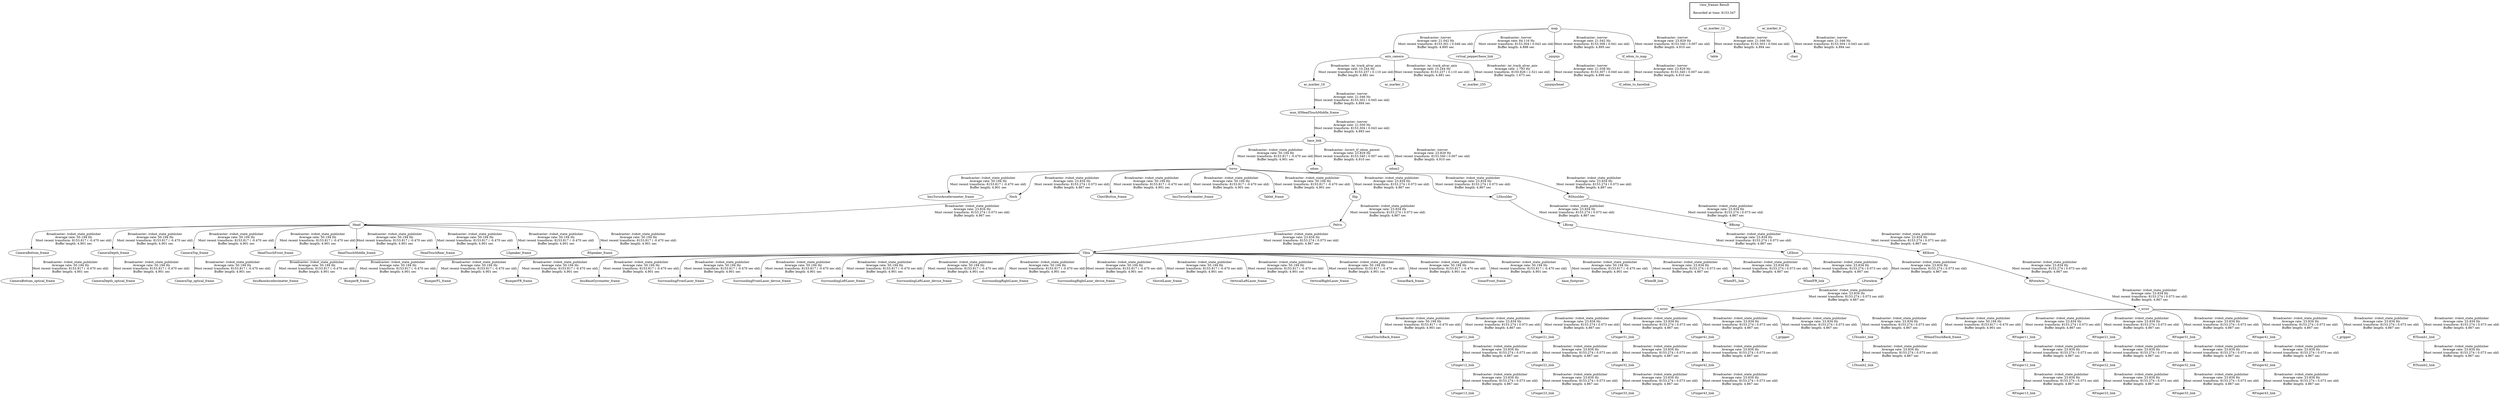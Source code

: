 digraph G {
"axis_camera" -> "ar_marker_16"[label="Broadcaster: /ar_track_alvar_axis\nAverage rate: 10.244 Hz\nMost recent transform: 8153.237 ( 0.110 sec old)\nBuffer length: 4.881 sec\n"];
"map" -> "axis_camera"[label="Broadcaster: /server\nAverage rate: 21.042 Hz\nMost recent transform: 8153.301 ( 0.046 sec old)\nBuffer length: 4.895 sec\n"];
"axis_camera" -> "ar_marker_3"[label="Broadcaster: /ar_track_alvar_axis\nAverage rate: 10.244 Hz\nMost recent transform: 8153.237 ( 0.110 sec old)\nBuffer length: 4.881 sec\n"];
"map" -> "virtual_pepper/base_link"[label="Broadcaster: /server\nAverage rate: 84.116 Hz\nMost recent transform: 8153.304 ( 0.043 sec old)\nBuffer length: 4.898 sec\n"];
"ar_marker_16" -> "mon_tf/HeadTouchMiddle_frame"[label="Broadcaster: /server\nAverage rate: 21.046 Hz\nMost recent transform: 8153.302 ( 0.045 sec old)\nBuffer length: 4.894 sec\n"];
"ar_marker_12" -> "table"[label="Broadcaster: /server\nAverage rate: 21.046 Hz\nMost recent transform: 8153.303 ( 0.044 sec old)\nBuffer length: 4.894 sec\n"];
"ar_marker_6" -> "chair"[label="Broadcaster: /server\nAverage rate: 21.046 Hz\nMost recent transform: 8153.304 ( 0.043 sec old)\nBuffer length: 4.894 sec\n"];
"mon_tf/HeadTouchMiddle_frame" -> "base_link"[label="Broadcaster: /server\nAverage rate: 21.050 Hz\nMost recent transform: 8153.304 ( 0.043 sec old)\nBuffer length: 4.893 sec\n"];
"map" -> "jojojojo"[label="Broadcaster: /server\nAverage rate: 21.042 Hz\nMost recent transform: 8153.306 ( 0.041 sec old)\nBuffer length: 4.895 sec\n"];
"jojojojo" -> "jojojojo/head"[label="Broadcaster: /server\nAverage rate: 21.038 Hz\nMost recent transform: 8153.307 ( 0.040 sec old)\nBuffer length: 4.896 sec\n"];
"Tibia" -> "ImuBaseAccelerometer_frame"[label="Broadcaster: /robot_state_publisher\nAverage rate: 50.194 Hz\nMost recent transform: 8153.817 ( -0.470 sec old)\nBuffer length: 4.901 sec\n"];
"Pelvis" -> "Tibia"[label="Broadcaster: /robot_state_publisher\nAverage rate: 23.834 Hz\nMost recent transform: 8153.274 ( 0.073 sec old)\nBuffer length: 4.867 sec\n"];
"torso" -> "ImuTorsoAccelerometer_frame"[label="Broadcaster: /robot_state_publisher\nAverage rate: 50.194 Hz\nMost recent transform: 8153.817 ( -0.470 sec old)\nBuffer length: 4.901 sec\n"];
"base_link" -> "torso"[label="Broadcaster: /robot_state_publisher\nAverage rate: 50.194 Hz\nMost recent transform: 8153.817 ( -0.470 sec old)\nBuffer length: 4.901 sec\n"];
"Tibia" -> "BumperB_frame"[label="Broadcaster: /robot_state_publisher\nAverage rate: 50.194 Hz\nMost recent transform: 8153.817 ( -0.470 sec old)\nBuffer length: 4.901 sec\n"];
"Tibia" -> "BumperFL_frame"[label="Broadcaster: /robot_state_publisher\nAverage rate: 50.194 Hz\nMost recent transform: 8153.817 ( -0.470 sec old)\nBuffer length: 4.901 sec\n"];
"Tibia" -> "BumperFR_frame"[label="Broadcaster: /robot_state_publisher\nAverage rate: 50.194 Hz\nMost recent transform: 8153.817 ( -0.470 sec old)\nBuffer length: 4.901 sec\n"];
"CameraBottom_frame" -> "CameraBottom_optical_frame"[label="Broadcaster: /robot_state_publisher\nAverage rate: 50.194 Hz\nMost recent transform: 8153.817 ( -0.470 sec old)\nBuffer length: 4.901 sec\n"];
"Head" -> "CameraBottom_frame"[label="Broadcaster: /robot_state_publisher\nAverage rate: 50.194 Hz\nMost recent transform: 8153.817 ( -0.470 sec old)\nBuffer length: 4.901 sec\n"];
"Neck" -> "Head"[label="Broadcaster: /robot_state_publisher\nAverage rate: 23.834 Hz\nMost recent transform: 8153.274 ( 0.073 sec old)\nBuffer length: 4.867 sec\n"];
"CameraDepth_frame" -> "CameraDepth_optical_frame"[label="Broadcaster: /robot_state_publisher\nAverage rate: 50.194 Hz\nMost recent transform: 8153.817 ( -0.470 sec old)\nBuffer length: 4.901 sec\n"];
"Head" -> "CameraDepth_frame"[label="Broadcaster: /robot_state_publisher\nAverage rate: 50.194 Hz\nMost recent transform: 8153.817 ( -0.470 sec old)\nBuffer length: 4.901 sec\n"];
"CameraTop_frame" -> "CameraTop_optical_frame"[label="Broadcaster: /robot_state_publisher\nAverage rate: 50.194 Hz\nMost recent transform: 8153.817 ( -0.470 sec old)\nBuffer length: 4.901 sec\n"];
"Head" -> "CameraTop_frame"[label="Broadcaster: /robot_state_publisher\nAverage rate: 50.194 Hz\nMost recent transform: 8153.817 ( -0.470 sec old)\nBuffer length: 4.901 sec\n"];
"torso" -> "ChestButton_frame"[label="Broadcaster: /robot_state_publisher\nAverage rate: 50.194 Hz\nMost recent transform: 8153.817 ( -0.470 sec old)\nBuffer length: 4.901 sec\n"];
"Tibia" -> "ImuBaseGyrometer_frame"[label="Broadcaster: /robot_state_publisher\nAverage rate: 50.194 Hz\nMost recent transform: 8153.817 ( -0.470 sec old)\nBuffer length: 4.901 sec\n"];
"torso" -> "ImuTorsoGyrometer_frame"[label="Broadcaster: /robot_state_publisher\nAverage rate: 50.194 Hz\nMost recent transform: 8153.817 ( -0.470 sec old)\nBuffer length: 4.901 sec\n"];
"Head" -> "HeadTouchFront_frame"[label="Broadcaster: /robot_state_publisher\nAverage rate: 50.194 Hz\nMost recent transform: 8153.817 ( -0.470 sec old)\nBuffer length: 4.901 sec\n"];
"Head" -> "HeadTouchMiddle_frame"[label="Broadcaster: /robot_state_publisher\nAverage rate: 50.194 Hz\nMost recent transform: 8153.817 ( -0.470 sec old)\nBuffer length: 4.901 sec\n"];
"Head" -> "HeadTouchRear_frame"[label="Broadcaster: /robot_state_publisher\nAverage rate: 50.194 Hz\nMost recent transform: 8153.817 ( -0.470 sec old)\nBuffer length: 4.901 sec\n"];
"l_wrist" -> "LHandTouchBack_frame"[label="Broadcaster: /robot_state_publisher\nAverage rate: 50.194 Hz\nMost recent transform: 8153.817 ( -0.470 sec old)\nBuffer length: 4.901 sec\n"];
"LForeArm" -> "l_wrist"[label="Broadcaster: /robot_state_publisher\nAverage rate: 23.834 Hz\nMost recent transform: 8153.274 ( 0.073 sec old)\nBuffer length: 4.867 sec\n"];
"Tibia" -> "SurroundingFrontLaser_frame"[label="Broadcaster: /robot_state_publisher\nAverage rate: 50.194 Hz\nMost recent transform: 8153.817 ( -0.470 sec old)\nBuffer length: 4.901 sec\n"];
"Tibia" -> "SurroundingFrontLaser_device_frame"[label="Broadcaster: /robot_state_publisher\nAverage rate: 50.194 Hz\nMost recent transform: 8153.817 ( -0.470 sec old)\nBuffer length: 4.901 sec\n"];
"Tibia" -> "SurroundingLeftLaser_frame"[label="Broadcaster: /robot_state_publisher\nAverage rate: 50.194 Hz\nMost recent transform: 8153.817 ( -0.470 sec old)\nBuffer length: 4.901 sec\n"];
"Tibia" -> "SurroundingLeftLaser_device_frame"[label="Broadcaster: /robot_state_publisher\nAverage rate: 50.194 Hz\nMost recent transform: 8153.817 ( -0.470 sec old)\nBuffer length: 4.901 sec\n"];
"Tibia" -> "SurroundingRightLaser_frame"[label="Broadcaster: /robot_state_publisher\nAverage rate: 50.194 Hz\nMost recent transform: 8153.817 ( -0.470 sec old)\nBuffer length: 4.901 sec\n"];
"Tibia" -> "SurroundingRightLaser_device_frame"[label="Broadcaster: /robot_state_publisher\nAverage rate: 50.194 Hz\nMost recent transform: 8153.817 ( -0.470 sec old)\nBuffer length: 4.901 sec\n"];
"Tibia" -> "ShovelLaser_frame"[label="Broadcaster: /robot_state_publisher\nAverage rate: 50.194 Hz\nMost recent transform: 8153.817 ( -0.470 sec old)\nBuffer length: 4.901 sec\n"];
"Tibia" -> "VerticalLeftLaser_frame"[label="Broadcaster: /robot_state_publisher\nAverage rate: 50.194 Hz\nMost recent transform: 8153.817 ( -0.470 sec old)\nBuffer length: 4.901 sec\n"];
"Tibia" -> "VerticalRightLaser_frame"[label="Broadcaster: /robot_state_publisher\nAverage rate: 50.194 Hz\nMost recent transform: 8153.817 ( -0.470 sec old)\nBuffer length: 4.901 sec\n"];
"r_wrist" -> "RHandTouchBack_frame"[label="Broadcaster: /robot_state_publisher\nAverage rate: 50.194 Hz\nMost recent transform: 8153.817 ( -0.470 sec old)\nBuffer length: 4.901 sec\n"];
"RForeArm" -> "r_wrist"[label="Broadcaster: /robot_state_publisher\nAverage rate: 23.834 Hz\nMost recent transform: 8153.274 ( 0.073 sec old)\nBuffer length: 4.867 sec\n"];
"Tibia" -> "SonarBack_frame"[label="Broadcaster: /robot_state_publisher\nAverage rate: 50.194 Hz\nMost recent transform: 8153.817 ( -0.470 sec old)\nBuffer length: 4.901 sec\n"];
"Tibia" -> "SonarFront_frame"[label="Broadcaster: /robot_state_publisher\nAverage rate: 50.194 Hz\nMost recent transform: 8153.817 ( -0.470 sec old)\nBuffer length: 4.901 sec\n"];
"Head" -> "LSpeaker_frame"[label="Broadcaster: /robot_state_publisher\nAverage rate: 50.194 Hz\nMost recent transform: 8153.817 ( -0.470 sec old)\nBuffer length: 4.901 sec\n"];
"Head" -> "RSpeaker_frame"[label="Broadcaster: /robot_state_publisher\nAverage rate: 50.194 Hz\nMost recent transform: 8153.817 ( -0.470 sec old)\nBuffer length: 4.901 sec\n"];
"torso" -> "Tablet_frame"[label="Broadcaster: /robot_state_publisher\nAverage rate: 50.194 Hz\nMost recent transform: 8153.817 ( -0.470 sec old)\nBuffer length: 4.901 sec\n"];
"Tibia" -> "base_footprint"[label="Broadcaster: /robot_state_publisher\nAverage rate: 50.194 Hz\nMost recent transform: 8153.817 ( -0.470 sec old)\nBuffer length: 4.901 sec\n"];
"base_link" -> "odom"[label="Broadcaster: /invert_tf_odom_parent\nAverage rate: 23.829 Hz\nMost recent transform: 8153.340 ( 0.007 sec old)\nBuffer length: 4.910 sec\n"];
"torso" -> "Neck"[label="Broadcaster: /robot_state_publisher\nAverage rate: 23.834 Hz\nMost recent transform: 8153.274 ( 0.073 sec old)\nBuffer length: 4.867 sec\n"];
"Hip" -> "Pelvis"[label="Broadcaster: /robot_state_publisher\nAverage rate: 23.834 Hz\nMost recent transform: 8153.274 ( 0.073 sec old)\nBuffer length: 4.867 sec\n"];
"torso" -> "Hip"[label="Broadcaster: /robot_state_publisher\nAverage rate: 23.834 Hz\nMost recent transform: 8153.274 ( 0.073 sec old)\nBuffer length: 4.867 sec\n"];
"LElbow" -> "LForeArm"[label="Broadcaster: /robot_state_publisher\nAverage rate: 23.834 Hz\nMost recent transform: 8153.274 ( 0.073 sec old)\nBuffer length: 4.867 sec\n"];
"LBicep" -> "LElbow"[label="Broadcaster: /robot_state_publisher\nAverage rate: 23.834 Hz\nMost recent transform: 8153.274 ( 0.073 sec old)\nBuffer length: 4.867 sec\n"];
"LShoulder" -> "LBicep"[label="Broadcaster: /robot_state_publisher\nAverage rate: 23.834 Hz\nMost recent transform: 8153.274 ( 0.073 sec old)\nBuffer length: 4.867 sec\n"];
"l_wrist" -> "LFinger11_link"[label="Broadcaster: /robot_state_publisher\nAverage rate: 23.834 Hz\nMost recent transform: 8153.274 ( 0.073 sec old)\nBuffer length: 4.867 sec\n"];
"LFinger11_link" -> "LFinger12_link"[label="Broadcaster: /robot_state_publisher\nAverage rate: 23.834 Hz\nMost recent transform: 8153.274 ( 0.073 sec old)\nBuffer length: 4.867 sec\n"];
"LFinger12_link" -> "LFinger13_link"[label="Broadcaster: /robot_state_publisher\nAverage rate: 23.834 Hz\nMost recent transform: 8153.274 ( 0.073 sec old)\nBuffer length: 4.867 sec\n"];
"l_wrist" -> "LFinger21_link"[label="Broadcaster: /robot_state_publisher\nAverage rate: 23.834 Hz\nMost recent transform: 8153.274 ( 0.073 sec old)\nBuffer length: 4.867 sec\n"];
"LFinger21_link" -> "LFinger22_link"[label="Broadcaster: /robot_state_publisher\nAverage rate: 23.834 Hz\nMost recent transform: 8153.274 ( 0.073 sec old)\nBuffer length: 4.867 sec\n"];
"LFinger22_link" -> "LFinger23_link"[label="Broadcaster: /robot_state_publisher\nAverage rate: 23.834 Hz\nMost recent transform: 8153.274 ( 0.073 sec old)\nBuffer length: 4.867 sec\n"];
"l_wrist" -> "LFinger31_link"[label="Broadcaster: /robot_state_publisher\nAverage rate: 23.834 Hz\nMost recent transform: 8153.274 ( 0.073 sec old)\nBuffer length: 4.867 sec\n"];
"LFinger31_link" -> "LFinger32_link"[label="Broadcaster: /robot_state_publisher\nAverage rate: 23.834 Hz\nMost recent transform: 8153.274 ( 0.073 sec old)\nBuffer length: 4.867 sec\n"];
"LFinger32_link" -> "LFinger33_link"[label="Broadcaster: /robot_state_publisher\nAverage rate: 23.834 Hz\nMost recent transform: 8153.274 ( 0.073 sec old)\nBuffer length: 4.867 sec\n"];
"l_wrist" -> "LFinger41_link"[label="Broadcaster: /robot_state_publisher\nAverage rate: 23.834 Hz\nMost recent transform: 8153.274 ( 0.073 sec old)\nBuffer length: 4.867 sec\n"];
"LFinger41_link" -> "LFinger42_link"[label="Broadcaster: /robot_state_publisher\nAverage rate: 23.834 Hz\nMost recent transform: 8153.274 ( 0.073 sec old)\nBuffer length: 4.867 sec\n"];
"LFinger42_link" -> "LFinger43_link"[label="Broadcaster: /robot_state_publisher\nAverage rate: 23.834 Hz\nMost recent transform: 8153.274 ( 0.073 sec old)\nBuffer length: 4.867 sec\n"];
"l_wrist" -> "l_gripper"[label="Broadcaster: /robot_state_publisher\nAverage rate: 23.834 Hz\nMost recent transform: 8153.274 ( 0.073 sec old)\nBuffer length: 4.867 sec\n"];
"torso" -> "LShoulder"[label="Broadcaster: /robot_state_publisher\nAverage rate: 23.834 Hz\nMost recent transform: 8153.274 ( 0.073 sec old)\nBuffer length: 4.867 sec\n"];
"l_wrist" -> "LThumb1_link"[label="Broadcaster: /robot_state_publisher\nAverage rate: 23.834 Hz\nMost recent transform: 8153.274 ( 0.073 sec old)\nBuffer length: 4.867 sec\n"];
"LThumb1_link" -> "LThumb2_link"[label="Broadcaster: /robot_state_publisher\nAverage rate: 23.834 Hz\nMost recent transform: 8153.274 ( 0.073 sec old)\nBuffer length: 4.867 sec\n"];
"RElbow" -> "RForeArm"[label="Broadcaster: /robot_state_publisher\nAverage rate: 23.834 Hz\nMost recent transform: 8153.274 ( 0.073 sec old)\nBuffer length: 4.867 sec\n"];
"RBicep" -> "RElbow"[label="Broadcaster: /robot_state_publisher\nAverage rate: 23.834 Hz\nMost recent transform: 8153.274 ( 0.073 sec old)\nBuffer length: 4.867 sec\n"];
"RShoulder" -> "RBicep"[label="Broadcaster: /robot_state_publisher\nAverage rate: 23.834 Hz\nMost recent transform: 8153.274 ( 0.073 sec old)\nBuffer length: 4.867 sec\n"];
"r_wrist" -> "RFinger11_link"[label="Broadcaster: /robot_state_publisher\nAverage rate: 23.834 Hz\nMost recent transform: 8153.274 ( 0.073 sec old)\nBuffer length: 4.867 sec\n"];
"RFinger11_link" -> "RFinger12_link"[label="Broadcaster: /robot_state_publisher\nAverage rate: 23.834 Hz\nMost recent transform: 8153.274 ( 0.073 sec old)\nBuffer length: 4.867 sec\n"];
"RFinger12_link" -> "RFinger13_link"[label="Broadcaster: /robot_state_publisher\nAverage rate: 23.834 Hz\nMost recent transform: 8153.274 ( 0.073 sec old)\nBuffer length: 4.867 sec\n"];
"r_wrist" -> "RFinger21_link"[label="Broadcaster: /robot_state_publisher\nAverage rate: 23.834 Hz\nMost recent transform: 8153.274 ( 0.073 sec old)\nBuffer length: 4.867 sec\n"];
"RFinger21_link" -> "RFinger22_link"[label="Broadcaster: /robot_state_publisher\nAverage rate: 23.834 Hz\nMost recent transform: 8153.274 ( 0.073 sec old)\nBuffer length: 4.867 sec\n"];
"RFinger22_link" -> "RFinger23_link"[label="Broadcaster: /robot_state_publisher\nAverage rate: 23.834 Hz\nMost recent transform: 8153.274 ( 0.073 sec old)\nBuffer length: 4.867 sec\n"];
"r_wrist" -> "RFinger31_link"[label="Broadcaster: /robot_state_publisher\nAverage rate: 23.834 Hz\nMost recent transform: 8153.274 ( 0.073 sec old)\nBuffer length: 4.867 sec\n"];
"RFinger31_link" -> "RFinger32_link"[label="Broadcaster: /robot_state_publisher\nAverage rate: 23.834 Hz\nMost recent transform: 8153.274 ( 0.073 sec old)\nBuffer length: 4.867 sec\n"];
"RFinger32_link" -> "RFinger33_link"[label="Broadcaster: /robot_state_publisher\nAverage rate: 23.834 Hz\nMost recent transform: 8153.274 ( 0.073 sec old)\nBuffer length: 4.867 sec\n"];
"r_wrist" -> "RFinger41_link"[label="Broadcaster: /robot_state_publisher\nAverage rate: 23.834 Hz\nMost recent transform: 8153.274 ( 0.073 sec old)\nBuffer length: 4.867 sec\n"];
"RFinger41_link" -> "RFinger42_link"[label="Broadcaster: /robot_state_publisher\nAverage rate: 23.834 Hz\nMost recent transform: 8153.274 ( 0.073 sec old)\nBuffer length: 4.867 sec\n"];
"RFinger42_link" -> "RFinger43_link"[label="Broadcaster: /robot_state_publisher\nAverage rate: 23.834 Hz\nMost recent transform: 8153.274 ( 0.073 sec old)\nBuffer length: 4.867 sec\n"];
"r_wrist" -> "r_gripper"[label="Broadcaster: /robot_state_publisher\nAverage rate: 23.834 Hz\nMost recent transform: 8153.274 ( 0.073 sec old)\nBuffer length: 4.867 sec\n"];
"torso" -> "RShoulder"[label="Broadcaster: /robot_state_publisher\nAverage rate: 23.834 Hz\nMost recent transform: 8153.274 ( 0.073 sec old)\nBuffer length: 4.867 sec\n"];
"r_wrist" -> "RThumb1_link"[label="Broadcaster: /robot_state_publisher\nAverage rate: 23.834 Hz\nMost recent transform: 8153.274 ( 0.073 sec old)\nBuffer length: 4.867 sec\n"];
"RThumb1_link" -> "RThumb2_link"[label="Broadcaster: /robot_state_publisher\nAverage rate: 23.834 Hz\nMost recent transform: 8153.274 ( 0.073 sec old)\nBuffer length: 4.867 sec\n"];
"Tibia" -> "WheelB_link"[label="Broadcaster: /robot_state_publisher\nAverage rate: 23.834 Hz\nMost recent transform: 8153.274 ( 0.073 sec old)\nBuffer length: 4.867 sec\n"];
"Tibia" -> "WheelFL_link"[label="Broadcaster: /robot_state_publisher\nAverage rate: 23.834 Hz\nMost recent transform: 8153.274 ( 0.073 sec old)\nBuffer length: 4.867 sec\n"];
"Tibia" -> "WheelFR_link"[label="Broadcaster: /robot_state_publisher\nAverage rate: 23.834 Hz\nMost recent transform: 8153.274 ( 0.073 sec old)\nBuffer length: 4.867 sec\n"];
"base_link" -> "odom2"[label="Broadcaster: /server\nAverage rate: 23.829 Hz\nMost recent transform: 8153.340 ( 0.007 sec old)\nBuffer length: 4.910 sec\n"];
"map" -> "tf_odom_to_map"[label="Broadcaster: /server\nAverage rate: 23.829 Hz\nMost recent transform: 8153.340 ( 0.007 sec old)\nBuffer length: 4.910 sec\n"];
"tf_odom_to_map" -> "tf_odom_to_baselink"[label="Broadcaster: /server\nAverage rate: 23.829 Hz\nMost recent transform: 8153.340 ( 0.007 sec old)\nBuffer length: 4.910 sec\n"];
"axis_camera" -> "ar_marker_255"[label="Broadcaster: /ar_track_alvar_axis\nAverage rate: 1.793 Hz\nMost recent transform: 8150.826 ( 2.521 sec old)\nBuffer length: 1.673 sec\n"];
edge [style=invis];
 subgraph cluster_legend { style=bold; color=black; label ="view_frames Result";
"Recorded at time: 8153.347"[ shape=plaintext ] ;
 }->"map";
edge [style=invis];
 subgraph cluster_legend { style=bold; color=black; label ="view_frames Result";
"Recorded at time: 8153.347"[ shape=plaintext ] ;
 }->"ar_marker_12";
edge [style=invis];
 subgraph cluster_legend { style=bold; color=black; label ="view_frames Result";
"Recorded at time: 8153.347"[ shape=plaintext ] ;
 }->"ar_marker_6";
}